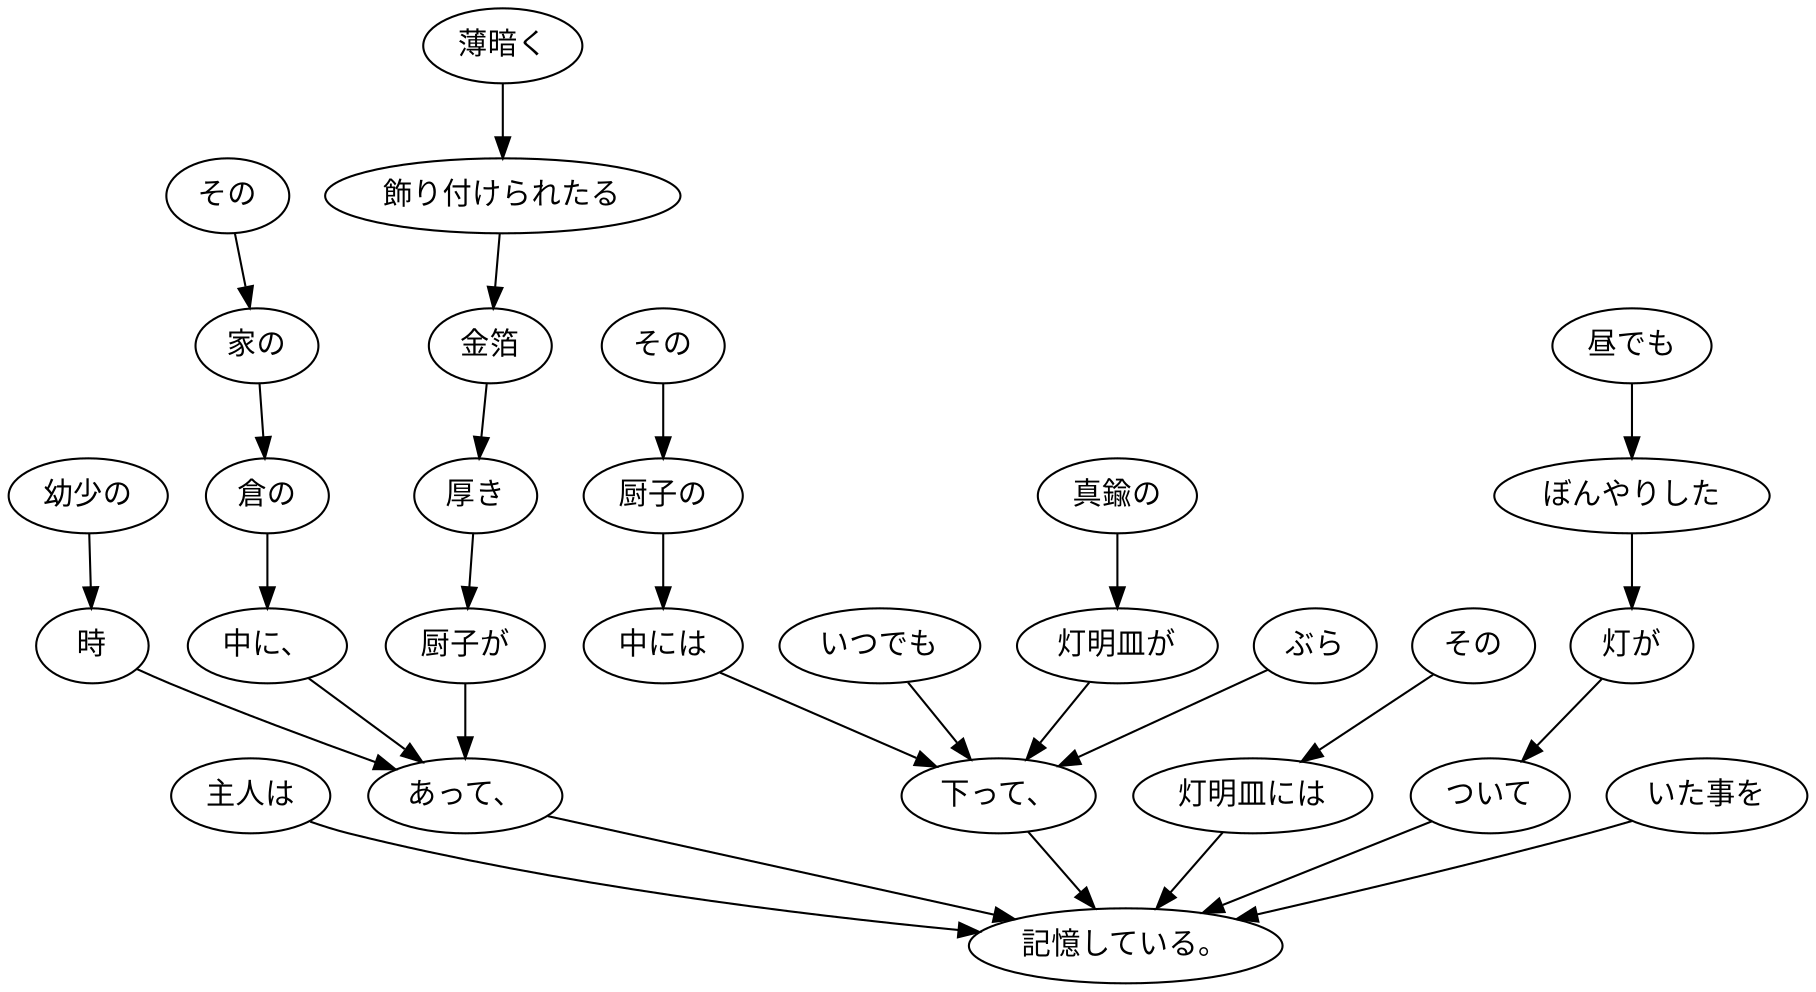 digraph graph2230 {
	node0 [label="主人は"];
	node1 [label="幼少の"];
	node2 [label="時"];
	node3 [label="その"];
	node4 [label="家の"];
	node5 [label="倉の"];
	node6 [label="中に、"];
	node7 [label="薄暗く"];
	node8 [label="飾り付けられたる"];
	node9 [label="金箔"];
	node10 [label="厚き"];
	node11 [label="厨子が"];
	node12 [label="あって、"];
	node13 [label="その"];
	node14 [label="厨子の"];
	node15 [label="中には"];
	node16 [label="いつでも"];
	node17 [label="真鍮の"];
	node18 [label="灯明皿が"];
	node19 [label="ぶら"];
	node20 [label="下って、"];
	node21 [label="その"];
	node22 [label="灯明皿には"];
	node23 [label="昼でも"];
	node24 [label="ぼんやりした"];
	node25 [label="灯が"];
	node26 [label="ついて"];
	node27 [label="いた事を"];
	node28 [label="記憶している。"];
	node0 -> node28;
	node1 -> node2;
	node2 -> node12;
	node3 -> node4;
	node4 -> node5;
	node5 -> node6;
	node6 -> node12;
	node7 -> node8;
	node8 -> node9;
	node9 -> node10;
	node10 -> node11;
	node11 -> node12;
	node12 -> node28;
	node13 -> node14;
	node14 -> node15;
	node15 -> node20;
	node16 -> node20;
	node17 -> node18;
	node18 -> node20;
	node19 -> node20;
	node20 -> node28;
	node21 -> node22;
	node22 -> node28;
	node23 -> node24;
	node24 -> node25;
	node25 -> node26;
	node26 -> node28;
	node27 -> node28;
}
